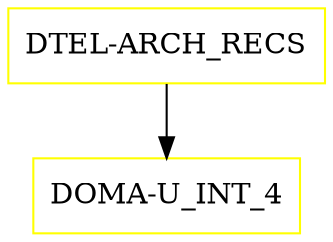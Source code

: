digraph G {
  "DTEL-ARCH_RECS" [shape=box,color=yellow];
  "DOMA-U_INT_4" [shape=box,color=yellow,URL="./DOMA_U_INT_4.html"];
  "DTEL-ARCH_RECS" -> "DOMA-U_INT_4";
}
